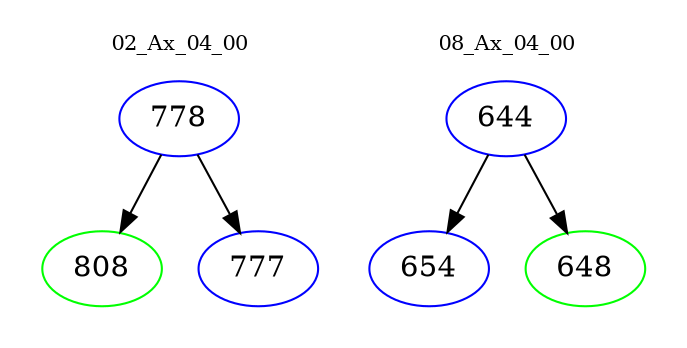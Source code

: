 digraph{
subgraph cluster_0 {
color = white
label = "02_Ax_04_00";
fontsize=10;
T0_778 [label="778", color="blue"]
T0_778 -> T0_808 [color="black"]
T0_808 [label="808", color="green"]
T0_778 -> T0_777 [color="black"]
T0_777 [label="777", color="blue"]
}
subgraph cluster_1 {
color = white
label = "08_Ax_04_00";
fontsize=10;
T1_644 [label="644", color="blue"]
T1_644 -> T1_654 [color="black"]
T1_654 [label="654", color="blue"]
T1_644 -> T1_648 [color="black"]
T1_648 [label="648", color="green"]
}
}
